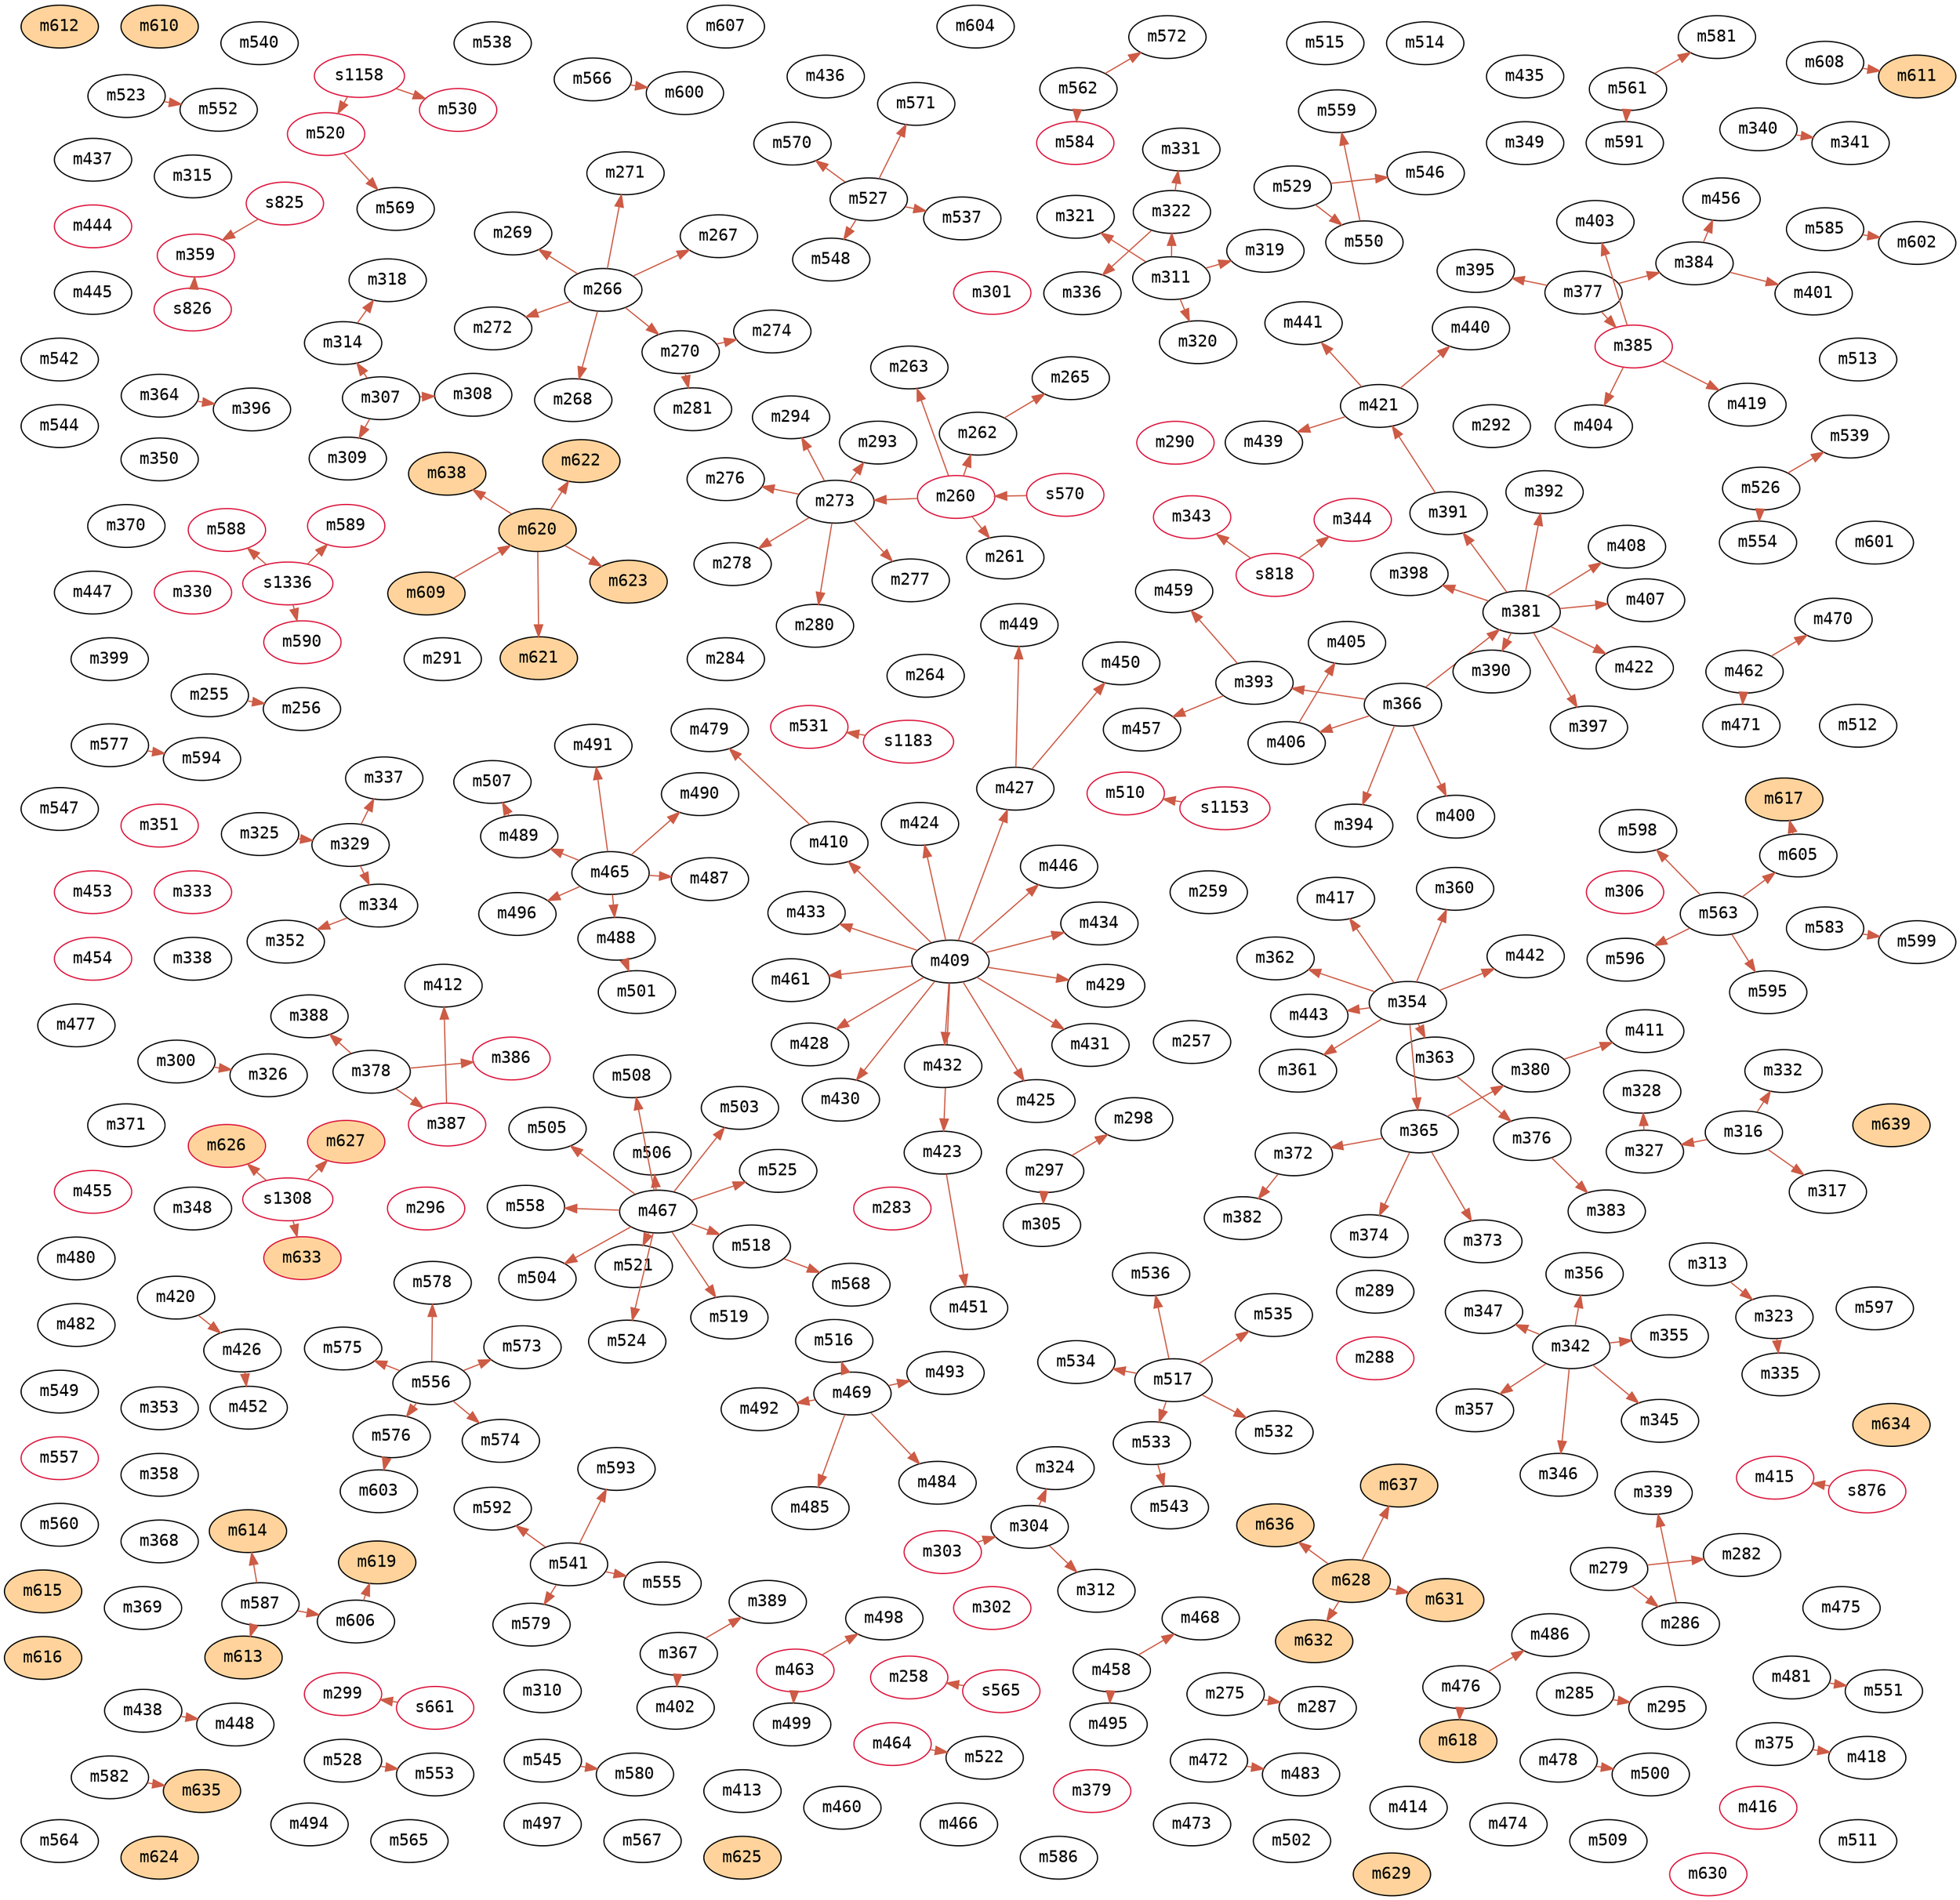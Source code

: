 digraph infections {
	graph [
		charset = "UTF-8",
		layout = fdp
	];
	node [
		fontname="Inconsolata",
		fontcolor = black,
		style = "solid,filled",
		color = black
		fillcolor = white
	];
	edge [
		color = coral3
	];
	m255;
	m256;
	m257;
	m258[color=crimson];
	m259;
	m260[color=crimson];
	m261;
	m262;
	m263;
	m264;
	m265;
	m266;
	m267;
	m268;
	m269;
	m270;
	m271;
	m272;
	m273;
	m274;
	m275;
	m276;
	m277;
	m278;
	m279;
	m280;
	m281;
	m282;
	m283[color=crimson];
	m284;
	m285;
	m286;
	m287;
	m288[color=crimson];
	m289;
	m290[color=crimson];
	m291;
	m292;
	m293;
	m294;
	m295;
	m296[color=crimson];
	m297;
	m298;
	m299[color=crimson];
	m300;
	m301[color=crimson];
	m302[color=crimson];
	m303[color=crimson];
	m304;
	m305;
	m306[color=crimson];
	m307;
	m308;
	m309;
	m310;
	m311;
	m312;
	m313;
	m314;
	m315;
	m316;
	m317;
	m318;
	m319;
	m320;
	m321;
	m322;
	m323;
	m324;
	m325;
	m326;
	m327;
	m328;
	m329;
	m330[color=crimson];
	m331;
	m332;
	m333[color=crimson];
	m334;
	m335;
	m336;
	m337;
	m338;
	m339;
	m340;
	m341;
	m342;
	m343[color=crimson];
	m344[color=crimson];
	m345;
	m346;
	m347;
	m348;
	m349;
	m350;
	m351[color=crimson];
	m352;
	m353;
	m354;
	m355;
	m356;
	m357;
	m358;
	m359[color=crimson];
	m360;
	m361;
	m362;
	m363;
	m364;
	m365;
	m366;
	m367;
	m368;
	m369;
	m370;
	m371;
	m372;
	m373;
	m374;
	m375;
	m376;
	m377;
	m378;
	m379[color=crimson];
	m380;
	m381;
	m382;
	m383;
	m384;
	m385[color=crimson];
	m386[color=crimson];
	m387[color=crimson];
	m388;
	m389;
	m390;
	m391;
	m392;
	m393;
	m394;
	m395;
	m396;
	m397;
	m398;
	m399;
	m400;
	m401;
	m402;
	m403;
	m404;
	m405;
	m406;
	m407;
	m408;
	m409;
	m410;
	m411;
	m412;
	m413;
	m414;
	m415[color=crimson];
	m416[color=crimson];
	m417;
	m418;
	m419;
	m420;
	m421;
	m422;
	m423;
	m424;
	m425;
	m426;
	m427;
	m428;
	m429;
	m430;
	m431;
	m432;
	m433;
	m434;
	m435;
	m436;
	m437;
	m438;
	m439;
	m440;
	m441;
	m442;
	m443;
	m444[color=crimson];
	m445;
	m446;
	m447;
	m448;
	m449;
	m450;
	m451;
	m452;
	m453[color=crimson];
	m454[color=crimson];
	m455[color=crimson];
	m456;
	m457;
	m458;
	m459;
	m460;
	m461;
	m462;
	m463[color=crimson];
	m464[color=crimson];
	m465;
	m466;
	m467;
	m468;
	m469;
	m470;
	m471;
	m472;
	m473;
	m474;
	m475;
	m476;
	m477;
	m478;
	m479;
	m480;
	m481;
	m482;
	m483;
	m484;
	m485;
	m486;
	m487;
	m488;
	m489;
	m490;
	m491;
	m492;
	m493;
	m494;
	m495;
	m496;
	m497;
	m498;
	m499;
	m500;
	m501;
	m502;
	m503;
	m504;
	m505;
	m506;
	m507;
	m508;
	m509;
	m510[color=crimson];
	m511;
	m512;
	m513;
	m514;
	m515;
	m516;
	m517;
	m518;
	m519;
	m520[color=crimson];
	m521;
	m522;
	m523;
	m524;
	m525;
	m526;
	m527;
	m528;
	m529;
	m530[color=crimson];
	m531[color=crimson];
	m532;
	m533;
	m534;
	m535;
	m536;
	m537;
	m538;
	m539;
	m540;
	m541;
	m542;
	m543;
	m544;
	m545;
	m546;
	m547;
	m548;
	m549;
	m550;
	m551;
	m552;
	m553;
	m554;
	m555;
	m556;
	m557[color=crimson];
	m558;
	m559;
	m560;
	m561;
	m562;
	m563;
	m564;
	m565;
	m566;
	m567;
	m568;
	m569;
	m570;
	m571;
	m572;
	m573;
	m574;
	m575;
	m576;
	m577;
	m578;
	m579;
	m580;
	m581;
	m582;
	m583;
	m584[color=crimson];
	m585;
	m586;
	m587;
	m588[color=crimson];
	m589[color=crimson];
	m590[color=crimson];
	m591;
	m592;
	m593;
	m594;
	m595;
	m596;
	m597;
	m598;
	m599;
	m600;
	m601;
	m602;
	m603;
	m604;
	m605;
	m606;
	m607;
	m608;
	m609[fillcolor=burlywood1];
	m610[fillcolor=burlywood1];
	m611[fillcolor=burlywood1];
	m612[fillcolor=burlywood1];
	m613[fillcolor=burlywood1];
	m614[fillcolor=burlywood1];
	m615[fillcolor=burlywood1];
	m616[fillcolor=burlywood1];
	m617[fillcolor=burlywood1];
	m618[fillcolor=burlywood1];
	m619[fillcolor=burlywood1];
	m620[fillcolor=burlywood1];
	m621[fillcolor=burlywood1];
	m622[fillcolor=burlywood1];
	m623[fillcolor=burlywood1];
	m624[fillcolor=burlywood1];
	m625[fillcolor=burlywood1];
	m626[color=crimson,fillcolor=burlywood1];
	m627[color=crimson,fillcolor=burlywood1];
	m628[fillcolor=burlywood1];
	m629[fillcolor=burlywood1];
	m630[color=crimson];
	m631[fillcolor=burlywood1];
	m632[fillcolor=burlywood1];
	m633[color=crimson,fillcolor=burlywood1];
	m634[fillcolor=burlywood1];
	m635[fillcolor=burlywood1];
	m636[fillcolor=burlywood1];
	m637[fillcolor=burlywood1];
	m638[fillcolor=burlywood1];
	m639[fillcolor=burlywood1];
	s1153[color=crimson];
	s1158[color=crimson];
	s1183[color=crimson];
	s1308[color=crimson];
	s1336[color=crimson];
	s565[color=crimson];
	s570[color=crimson];
	s661[color=crimson];
	s818[color=crimson];
	s825[color=crimson];
	s826[color=crimson];
	s876[color=crimson];
	m255->m256;
	s565->m258;
	s570->m260;
	m260->m261;
	m260->m262;
	m260->m263;
	m262->m265;
	m266->m267;
	m266->m268;
	m266->m269;
	m266->m270;
	m266->m271;
	m266->m272;
	m260->m273;
	m270->m274;
	m273->m276;
	m273->m277;
	m273->m278;
	m273->m280;
	m270->m281;
	m279->m282;
	m279->m286;
	m275->m287;
	m273->m293;
	m273->m294;
	m285->m295;
	m297->m298;
	s661->m299;
	m303->m304;
	m297->m305;
	m307->m308;
	m307->m309;
	m304->m312;
	m307->m314;
	m316->m317;
	m314->m318;
	m311->m319;
	m311->m320;
	m311->m321;
	m311->m322;
	m313->m323;
	m304->m324;
	m300->m326;
	m316->m327;
	m327->m328;
	m325->m329;
	m322->m331;
	m316->m332;
	m329->m334;
	m323->m335;
	m322->m336;
	m329->m337;
	m286->m339;
	m340->m341;
	s818->m343;
	s818->m344;
	m342->m345;
	m342->m346;
	m342->m347;
	m334->m352;
	m342->m355;
	m342->m356;
	m342->m357;
	s825->m359;
	s826->m359;
	m354->m360;
	m354->m361;
	m354->m362;
	m354->m363;
	m354->m365;
	m365->m372;
	m365->m373;
	m365->m374;
	m363->m376;
	m365->m380;
	m366->m381;
	m372->m382;
	m376->m383;
	m377->m384;
	m377->m385;
	m378->m386;
	m378->m387;
	m378->m388;
	m367->m389;
	m381->m390;
	m381->m391;
	m381->m392;
	m366->m393;
	m366->m394;
	m377->m395;
	m364->m396;
	m381->m397;
	m381->m398;
	m366->m400;
	m384->m401;
	m367->m402;
	m385->m403;
	m385->m404;
	m406->m405;
	m366->m406;
	m381->m407;
	m381->m408;
	m409->m410;
	m380->m411;
	m387->m412;
	s876->m415;
	m354->m417;
	m375->m418;
	m385->m419;
	m391->m421;
	m381->m422;
	m409->m423;
	m409->m424;
	m409->m425;
	m420->m426;
	m409->m427;
	m409->m428;
	m409->m429;
	m409->m430;
	m409->m431;
	m409->m432;
	m409->m433;
	m409->m434;
	m421->m439;
	m421->m440;
	m421->m441;
	m354->m442;
	m354->m443;
	m409->m446;
	m438->m448;
	m427->m449;
	m427->m450;
	m423->m451;
	m426->m452;
	m384->m456;
	m393->m457;
	m393->m459;
	m409->m461;
	m458->m468;
	m462->m470;
	m462->m471;
	m410->m479;
	m472->m483;
	m469->m484;
	m469->m485;
	m476->m486;
	m465->m487;
	m465->m488;
	m465->m489;
	m465->m490;
	m465->m491;
	m469->m492;
	m469->m493;
	m458->m495;
	m465->m496;
	m463->m498;
	m463->m499;
	m478->m500;
	m488->m501;
	m467->m503;
	m467->m504;
	m467->m505;
	m467->m506;
	m489->m507;
	m467->m508;
	s1153->m510;
	m469->m516;
	m467->m518;
	m467->m519;
	s1158->m520;
	m467->m521;
	m464->m522;
	m467->m524;
	m467->m525;
	s1158->m530;
	s1183->m531;
	m517->m532;
	m517->m533;
	m517->m534;
	m517->m535;
	m517->m536;
	m527->m537;
	m526->m539;
	m533->m543;
	m529->m546;
	m527->m548;
	m529->m550;
	m481->m551;
	m523->m552;
	m528->m553;
	m526->m554;
	m541->m555;
	m467->m558;
	m550->m559;
	m518->m568;
	m520->m569;
	m527->m570;
	m527->m571;
	m562->m572;
	m556->m573;
	m556->m574;
	m556->m575;
	m556->m576;
	m556->m578;
	m541->m579;
	m545->m580;
	m561->m581;
	m562->m584;
	s1336->m588;
	s1336->m589;
	s1336->m590;
	m561->m591;
	m541->m592;
	m541->m593;
	m577->m594;
	m563->m595;
	m563->m596;
	m563->m598;
	m583->m599;
	m566->m600;
	m585->m602;
	m576->m603;
	m563->m605;
	m587->m606;
	m608->m611;
	m587->m613;
	m587->m614;
	m605->m617;
	m476->m618;
	m606->m619;
	m609->m620;
	m620->m621;
	m620->m622;
	m620->m623;
	s1308->m626;
	s1308->m627;
	m628->m631;
	m628->m632;
	s1308->m633;
	m582->m635;
	m628->m636;
	m628->m637;
	m620->m638;
}

